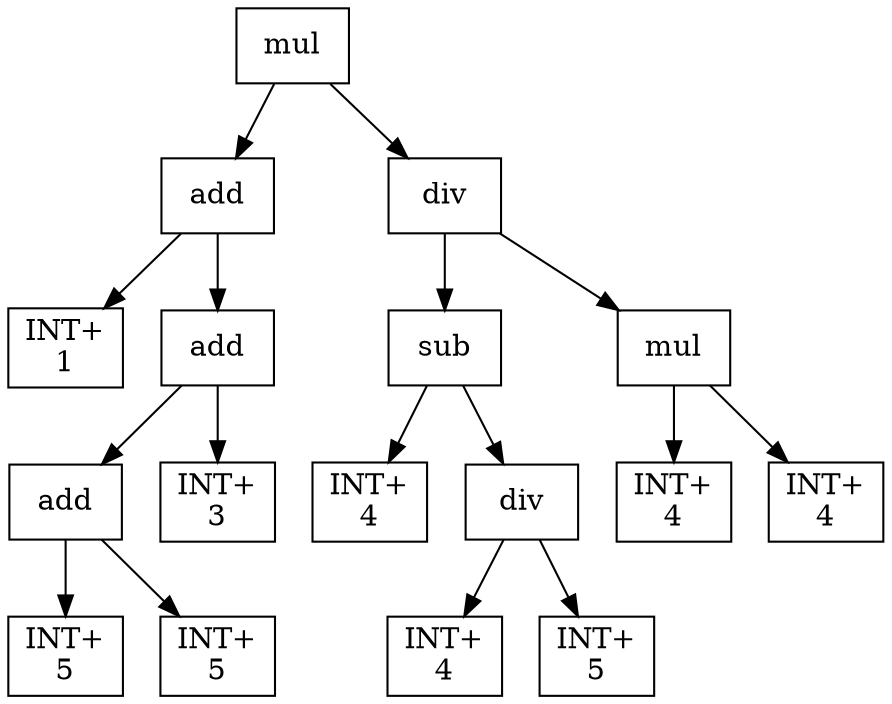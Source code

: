 digraph expr {
  node [shape=box];
  n1 [label="mul"];
  n2 [label="add"];
  n3 [label="INT+\n1"];
  n4 [label="add"];
  n5 [label="add"];
  n6 [label="INT+\n5"];
  n7 [label="INT+\n5"];
  n5 -> n6;
  n5 -> n7;
  n8 [label="INT+\n3"];
  n4 -> n5;
  n4 -> n8;
  n2 -> n3;
  n2 -> n4;
  n9 [label="div"];
  n10 [label="sub"];
  n11 [label="INT+\n4"];
  n12 [label="div"];
  n13 [label="INT+\n4"];
  n14 [label="INT+\n5"];
  n12 -> n13;
  n12 -> n14;
  n10 -> n11;
  n10 -> n12;
  n15 [label="mul"];
  n16 [label="INT+\n4"];
  n17 [label="INT+\n4"];
  n15 -> n16;
  n15 -> n17;
  n9 -> n10;
  n9 -> n15;
  n1 -> n2;
  n1 -> n9;
}